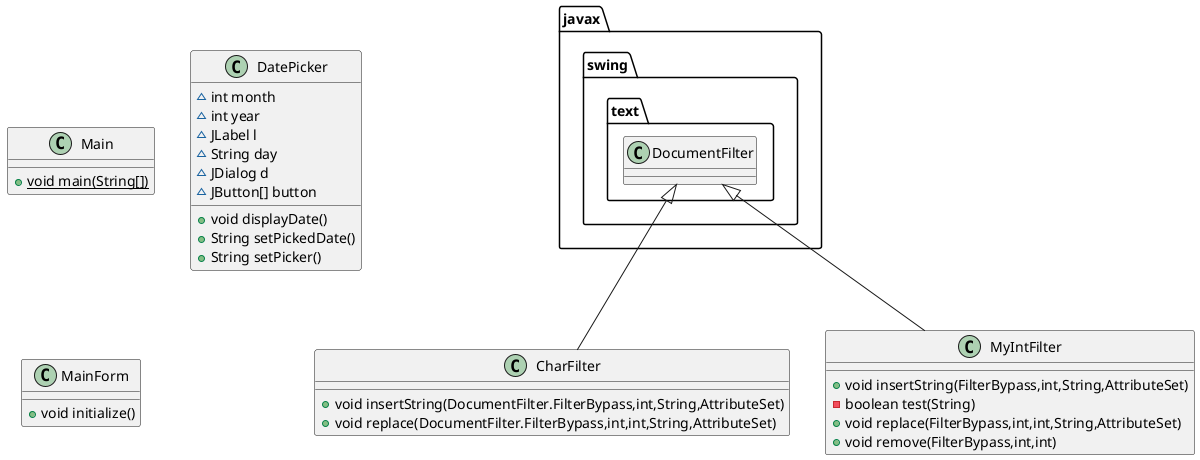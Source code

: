 @startuml
class Main {
+ {static} void main(String[])
}
class CharFilter {
+ void insertString(DocumentFilter.FilterBypass,int,String,AttributeSet)
+ void replace(DocumentFilter.FilterBypass,int,int,String,AttributeSet)
}
class DatePicker {
~ int month
~ int year
~ JLabel l
~ String day
~ JDialog d
~ JButton[] button
+ void displayDate()
+ String setPickedDate()
+ String setPicker()
}
class MyIntFilter {
+ void insertString(FilterBypass,int,String,AttributeSet)
- boolean test(String)
+ void replace(FilterBypass,int,int,String,AttributeSet)
+ void remove(FilterBypass,int,int)
}
class MainForm {
+ void initialize()
}


javax.swing.text.DocumentFilter <|-- CharFilter
javax.swing.text.DocumentFilter <|-- MyIntFilter
@enduml